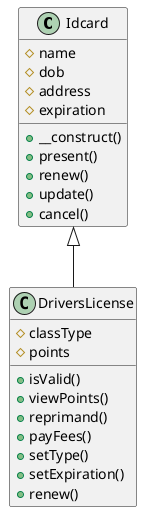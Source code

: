 @startuml

  class Idcard {
    #name
    #dob
    #address
    #expiration
    +__construct()
    +present()
    +renew()
    +update()
    +cancel()    
  }

  class DriversLicense extends Idcard {
    #classType
    #points
    +isValid()
    +viewPoints()
    +reprimand()
    +payFees()
    +setType()
    +setExpiration()
    +renew()
  }


@enduml